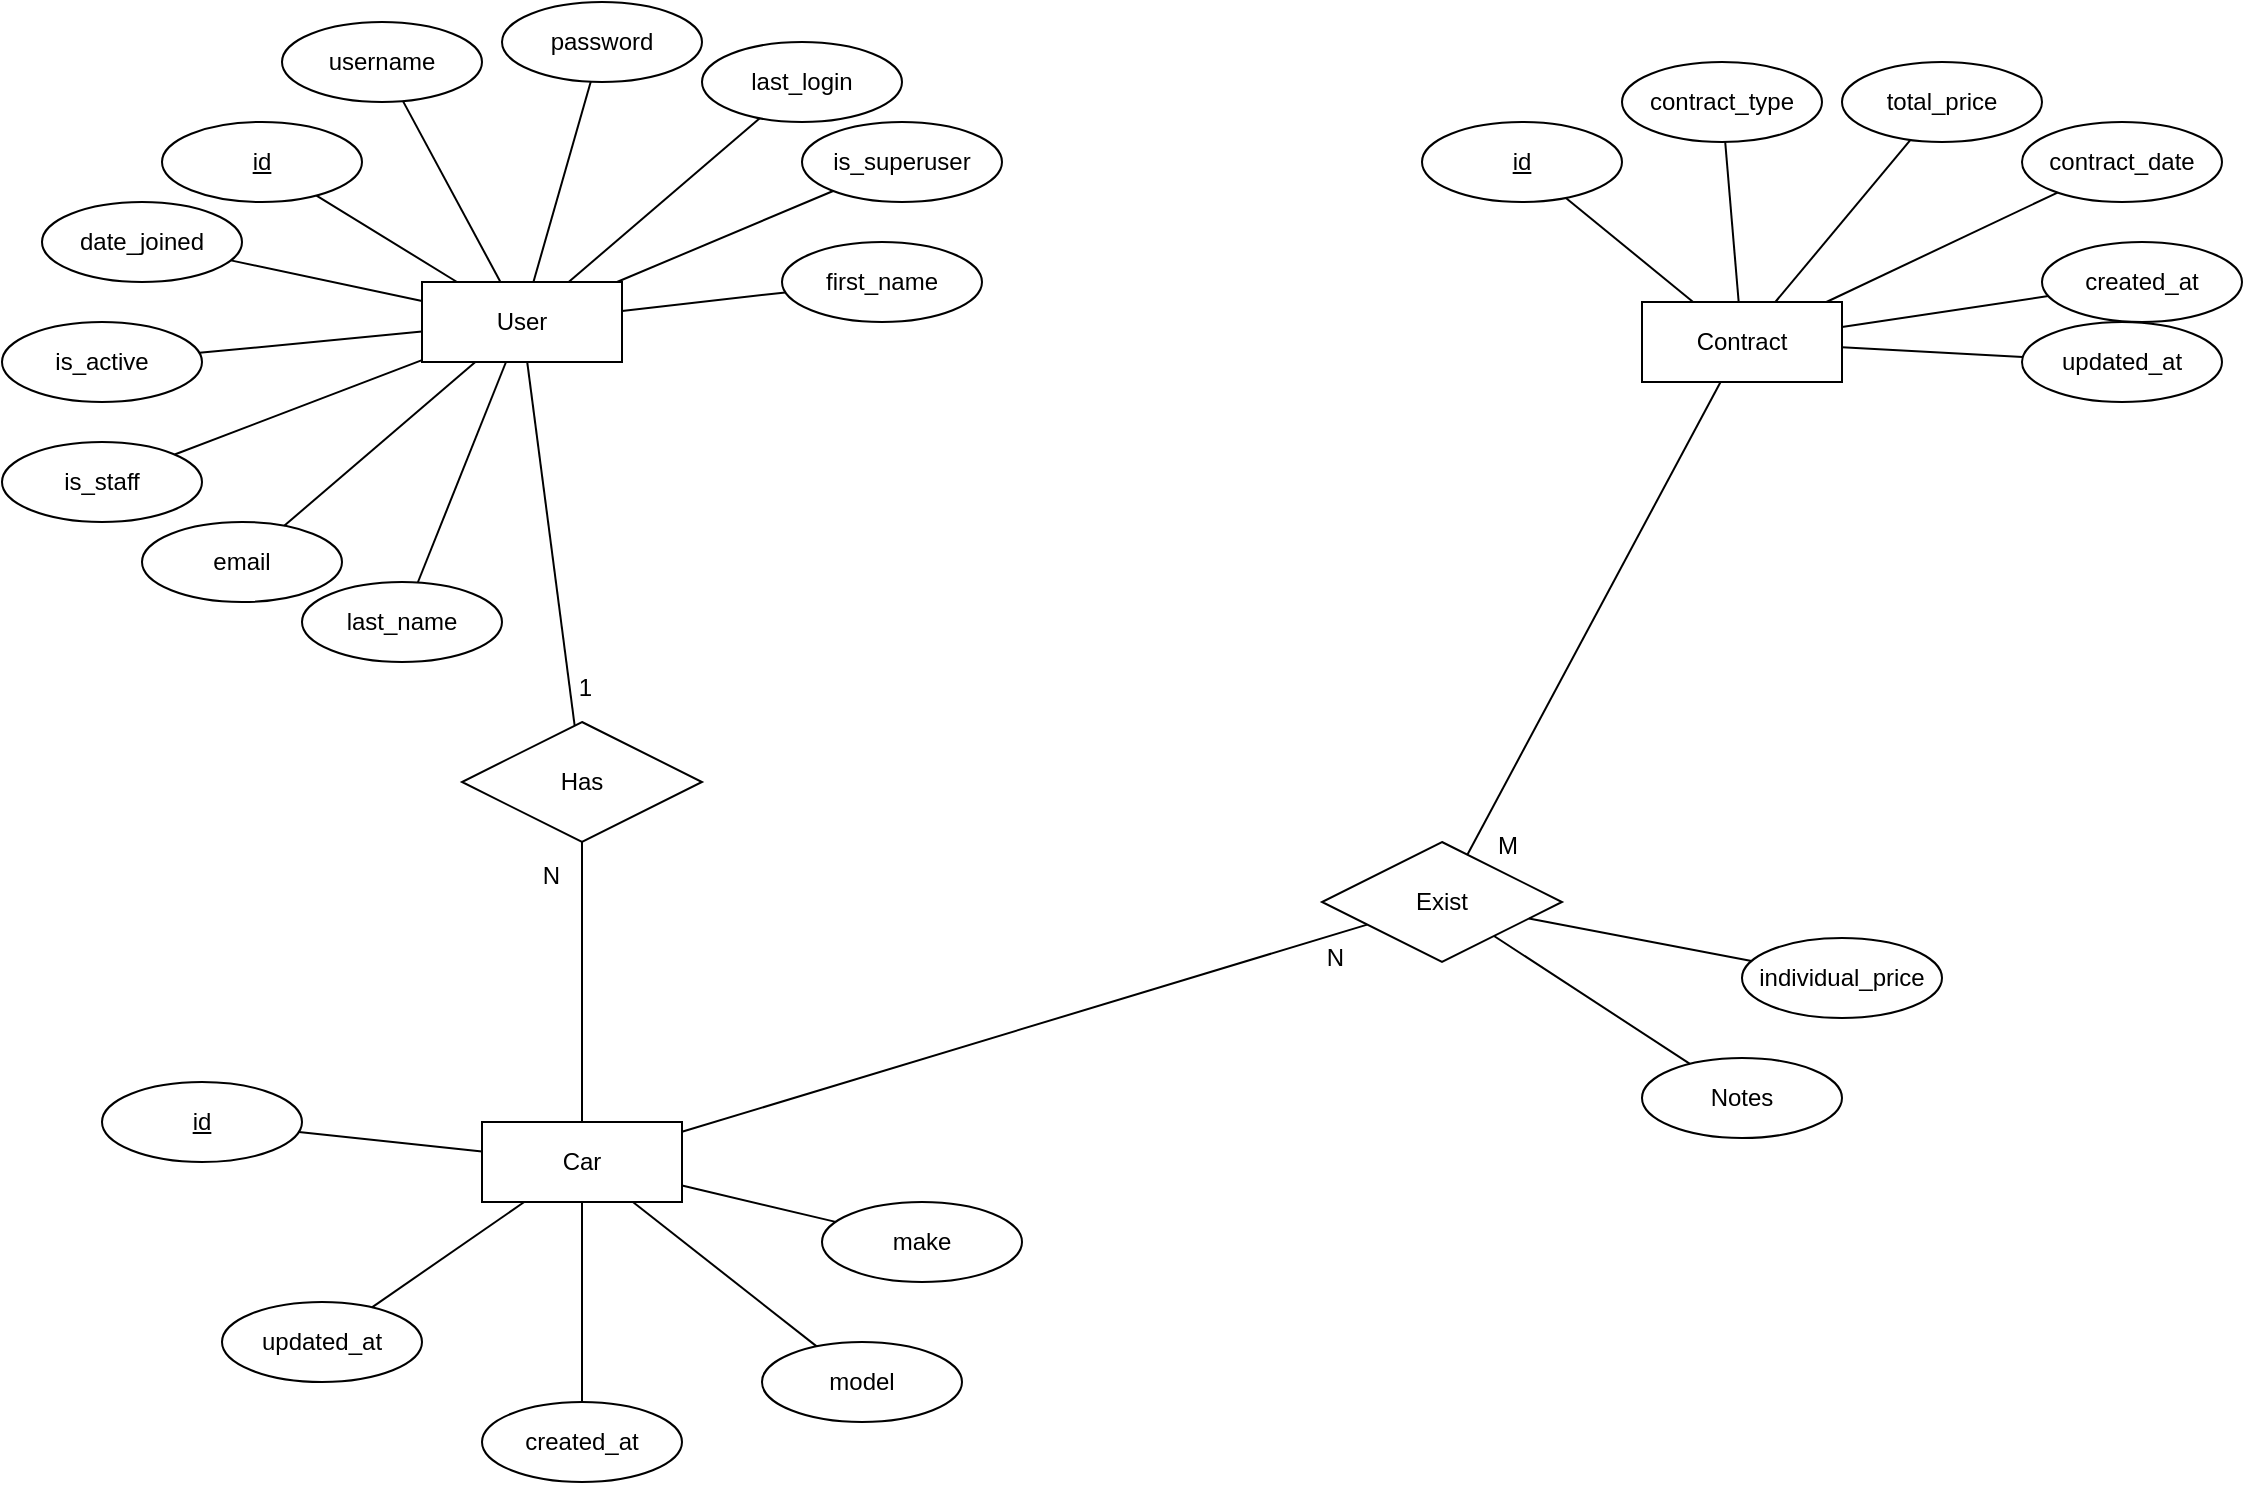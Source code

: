 <mxfile version="26.1.3" pages="2">
  <diagram id="h0hcmu9Mvu_UAkecFQEm" name="ERD">
    <mxGraphModel dx="2924" dy="1106" grid="1" gridSize="10" guides="1" tooltips="1" connect="1" arrows="1" fold="1" page="1" pageScale="1" pageWidth="850" pageHeight="1100" math="0" shadow="0">
      <root>
        <mxCell id="0" />
        <mxCell id="1" parent="0" />
        <mxCell id="QIbgbbybD2uV7bNP2A2N-1" value="User" style="whiteSpace=wrap;html=1;align=center;" vertex="1" parent="1">
          <mxGeometry x="-210" y="340" width="100" height="40" as="geometry" />
        </mxCell>
        <mxCell id="QIbgbbybD2uV7bNP2A2N-4" value="id" style="ellipse;whiteSpace=wrap;html=1;align=center;fontStyle=4;" vertex="1" parent="1">
          <mxGeometry x="-340" y="260" width="100" height="40" as="geometry" />
        </mxCell>
        <mxCell id="QIbgbbybD2uV7bNP2A2N-7" value="username" style="ellipse;whiteSpace=wrap;html=1;align=center;" vertex="1" parent="1">
          <mxGeometry x="-280" y="210" width="100" height="40" as="geometry" />
        </mxCell>
        <mxCell id="QIbgbbybD2uV7bNP2A2N-8" value="Has" style="shape=rhombus;perimeter=rhombusPerimeter;whiteSpace=wrap;html=1;align=center;" vertex="1" parent="1">
          <mxGeometry x="-190" y="560" width="120" height="60" as="geometry" />
        </mxCell>
        <mxCell id="QIbgbbybD2uV7bNP2A2N-9" value="Exist" style="shape=rhombus;perimeter=rhombusPerimeter;whiteSpace=wrap;html=1;align=center;" vertex="1" parent="1">
          <mxGeometry x="240" y="620" width="120" height="60" as="geometry" />
        </mxCell>
        <mxCell id="QIbgbbybD2uV7bNP2A2N-10" value="" style="endArrow=none;html=1;rounded=0;" edge="1" parent="1" source="QIbgbbybD2uV7bNP2A2N-4" target="QIbgbbybD2uV7bNP2A2N-1">
          <mxGeometry relative="1" as="geometry">
            <mxPoint x="-470" y="480" as="sourcePoint" />
            <mxPoint x="-310" y="480" as="targetPoint" />
          </mxGeometry>
        </mxCell>
        <mxCell id="QIbgbbybD2uV7bNP2A2N-11" value="" style="endArrow=none;html=1;rounded=0;" edge="1" parent="1" source="QIbgbbybD2uV7bNP2A2N-7" target="QIbgbbybD2uV7bNP2A2N-1">
          <mxGeometry relative="1" as="geometry">
            <mxPoint x="-80" y="298" as="sourcePoint" />
            <mxPoint x="-16" y="350" as="targetPoint" />
          </mxGeometry>
        </mxCell>
        <mxCell id="QIbgbbybD2uV7bNP2A2N-12" value="email" style="ellipse;whiteSpace=wrap;html=1;align=center;" vertex="1" parent="1">
          <mxGeometry x="-350" y="460" width="100" height="40" as="geometry" />
        </mxCell>
        <mxCell id="QIbgbbybD2uV7bNP2A2N-13" value="" style="endArrow=none;html=1;rounded=0;" edge="1" parent="1" source="QIbgbbybD2uV7bNP2A2N-12" target="QIbgbbybD2uV7bNP2A2N-1">
          <mxGeometry relative="1" as="geometry">
            <mxPoint x="-120" y="553" as="sourcePoint" />
            <mxPoint x="-191" y="595" as="targetPoint" />
          </mxGeometry>
        </mxCell>
        <mxCell id="QIbgbbybD2uV7bNP2A2N-21" value="last_name" style="ellipse;whiteSpace=wrap;html=1;align=center;" vertex="1" parent="1">
          <mxGeometry x="-270" y="490" width="100" height="40" as="geometry" />
        </mxCell>
        <mxCell id="QIbgbbybD2uV7bNP2A2N-22" value="" style="endArrow=none;html=1;rounded=0;" edge="1" parent="1" source="QIbgbbybD2uV7bNP2A2N-21" target="QIbgbbybD2uV7bNP2A2N-1">
          <mxGeometry relative="1" as="geometry">
            <mxPoint x="-110" y="563" as="sourcePoint" />
            <mxPoint x="-181" y="605" as="targetPoint" />
          </mxGeometry>
        </mxCell>
        <mxCell id="QIbgbbybD2uV7bNP2A2N-23" value="is_staff" style="ellipse;whiteSpace=wrap;html=1;align=center;" vertex="1" parent="1">
          <mxGeometry x="-420" y="420" width="100" height="40" as="geometry" />
        </mxCell>
        <mxCell id="QIbgbbybD2uV7bNP2A2N-24" value="" style="endArrow=none;html=1;rounded=0;" edge="1" parent="1" source="QIbgbbybD2uV7bNP2A2N-23" target="QIbgbbybD2uV7bNP2A2N-1">
          <mxGeometry relative="1" as="geometry">
            <mxPoint x="-100" y="573" as="sourcePoint" />
            <mxPoint x="-171" y="615" as="targetPoint" />
          </mxGeometry>
        </mxCell>
        <mxCell id="QIbgbbybD2uV7bNP2A2N-25" value="first_name" style="ellipse;whiteSpace=wrap;html=1;align=center;" vertex="1" parent="1">
          <mxGeometry x="-30" y="320" width="100" height="40" as="geometry" />
        </mxCell>
        <mxCell id="QIbgbbybD2uV7bNP2A2N-26" value="" style="endArrow=none;html=1;rounded=0;" edge="1" parent="1" source="QIbgbbybD2uV7bNP2A2N-25" target="QIbgbbybD2uV7bNP2A2N-1">
          <mxGeometry relative="1" as="geometry">
            <mxPoint x="-90" y="583" as="sourcePoint" />
            <mxPoint x="-161" y="625" as="targetPoint" />
          </mxGeometry>
        </mxCell>
        <mxCell id="QIbgbbybD2uV7bNP2A2N-27" value="is_active" style="ellipse;whiteSpace=wrap;html=1;align=center;" vertex="1" parent="1">
          <mxGeometry x="-420" y="360" width="100" height="40" as="geometry" />
        </mxCell>
        <mxCell id="QIbgbbybD2uV7bNP2A2N-28" value="" style="endArrow=none;html=1;rounded=0;" edge="1" parent="1" source="QIbgbbybD2uV7bNP2A2N-27" target="QIbgbbybD2uV7bNP2A2N-1">
          <mxGeometry relative="1" as="geometry">
            <mxPoint x="-80" y="593" as="sourcePoint" />
            <mxPoint x="-151" y="635" as="targetPoint" />
          </mxGeometry>
        </mxCell>
        <mxCell id="QIbgbbybD2uV7bNP2A2N-29" value="is_superuser" style="ellipse;whiteSpace=wrap;html=1;align=center;" vertex="1" parent="1">
          <mxGeometry x="-20" y="260" width="100" height="40" as="geometry" />
        </mxCell>
        <mxCell id="QIbgbbybD2uV7bNP2A2N-30" value="" style="endArrow=none;html=1;rounded=0;" edge="1" parent="1" source="QIbgbbybD2uV7bNP2A2N-29" target="QIbgbbybD2uV7bNP2A2N-1">
          <mxGeometry relative="1" as="geometry">
            <mxPoint x="-70" y="603" as="sourcePoint" />
            <mxPoint x="-141" y="645" as="targetPoint" />
          </mxGeometry>
        </mxCell>
        <mxCell id="QIbgbbybD2uV7bNP2A2N-31" value="date_joined" style="ellipse;whiteSpace=wrap;html=1;align=center;" vertex="1" parent="1">
          <mxGeometry x="-400" y="300" width="100" height="40" as="geometry" />
        </mxCell>
        <mxCell id="QIbgbbybD2uV7bNP2A2N-32" value="" style="endArrow=none;html=1;rounded=0;" edge="1" parent="1" source="QIbgbbybD2uV7bNP2A2N-31" target="QIbgbbybD2uV7bNP2A2N-1">
          <mxGeometry relative="1" as="geometry">
            <mxPoint x="-60" y="613" as="sourcePoint" />
            <mxPoint x="-131" y="655" as="targetPoint" />
          </mxGeometry>
        </mxCell>
        <mxCell id="QIbgbbybD2uV7bNP2A2N-33" value="last_login" style="ellipse;whiteSpace=wrap;html=1;align=center;" vertex="1" parent="1">
          <mxGeometry x="-70" y="220" width="100" height="40" as="geometry" />
        </mxCell>
        <mxCell id="QIbgbbybD2uV7bNP2A2N-34" value="" style="endArrow=none;html=1;rounded=0;" edge="1" parent="1" source="QIbgbbybD2uV7bNP2A2N-33" target="QIbgbbybD2uV7bNP2A2N-1">
          <mxGeometry relative="1" as="geometry">
            <mxPoint x="-50" y="623" as="sourcePoint" />
            <mxPoint x="-121" y="665" as="targetPoint" />
          </mxGeometry>
        </mxCell>
        <mxCell id="QIbgbbybD2uV7bNP2A2N-35" value="password" style="ellipse;whiteSpace=wrap;html=1;align=center;" vertex="1" parent="1">
          <mxGeometry x="-170" y="200" width="100" height="40" as="geometry" />
        </mxCell>
        <mxCell id="QIbgbbybD2uV7bNP2A2N-36" value="" style="endArrow=none;html=1;rounded=0;" edge="1" parent="1" source="QIbgbbybD2uV7bNP2A2N-35" target="QIbgbbybD2uV7bNP2A2N-1">
          <mxGeometry relative="1" as="geometry">
            <mxPoint x="80" y="328" as="sourcePoint" />
            <mxPoint x="9" y="370" as="targetPoint" />
          </mxGeometry>
        </mxCell>
        <mxCell id="QIbgbbybD2uV7bNP2A2N-38" value="Contract" style="whiteSpace=wrap;html=1;align=center;" vertex="1" parent="1">
          <mxGeometry x="400" y="350" width="100" height="40" as="geometry" />
        </mxCell>
        <mxCell id="QIbgbbybD2uV7bNP2A2N-39" value="id" style="ellipse;whiteSpace=wrap;html=1;align=center;fontStyle=4;" vertex="1" parent="1">
          <mxGeometry x="290" y="260" width="100" height="40" as="geometry" />
        </mxCell>
        <mxCell id="QIbgbbybD2uV7bNP2A2N-40" value="contract_type" style="ellipse;whiteSpace=wrap;html=1;align=center;" vertex="1" parent="1">
          <mxGeometry x="390" y="230" width="100" height="40" as="geometry" />
        </mxCell>
        <mxCell id="QIbgbbybD2uV7bNP2A2N-41" value="" style="endArrow=none;html=1;rounded=0;" edge="1" parent="1" source="QIbgbbybD2uV7bNP2A2N-39" target="QIbgbbybD2uV7bNP2A2N-38">
          <mxGeometry relative="1" as="geometry">
            <mxPoint x="140" y="490" as="sourcePoint" />
            <mxPoint x="300" y="490" as="targetPoint" />
          </mxGeometry>
        </mxCell>
        <mxCell id="QIbgbbybD2uV7bNP2A2N-42" value="" style="endArrow=none;html=1;rounded=0;" edge="1" parent="1" source="QIbgbbybD2uV7bNP2A2N-40" target="QIbgbbybD2uV7bNP2A2N-38">
          <mxGeometry relative="1" as="geometry">
            <mxPoint x="530" y="308" as="sourcePoint" />
            <mxPoint x="594" y="360" as="targetPoint" />
          </mxGeometry>
        </mxCell>
        <mxCell id="QIbgbbybD2uV7bNP2A2N-49" value="updated_at" style="ellipse;whiteSpace=wrap;html=1;align=center;" vertex="1" parent="1">
          <mxGeometry x="590" y="360" width="100" height="40" as="geometry" />
        </mxCell>
        <mxCell id="QIbgbbybD2uV7bNP2A2N-50" value="" style="endArrow=none;html=1;rounded=0;" edge="1" parent="1" source="QIbgbbybD2uV7bNP2A2N-49" target="QIbgbbybD2uV7bNP2A2N-38">
          <mxGeometry relative="1" as="geometry">
            <mxPoint x="520" y="593" as="sourcePoint" />
            <mxPoint x="449" y="635" as="targetPoint" />
          </mxGeometry>
        </mxCell>
        <mxCell id="QIbgbbybD2uV7bNP2A2N-53" value="created_at" style="ellipse;whiteSpace=wrap;html=1;align=center;" vertex="1" parent="1">
          <mxGeometry x="600" y="320" width="100" height="40" as="geometry" />
        </mxCell>
        <mxCell id="QIbgbbybD2uV7bNP2A2N-54" value="" style="endArrow=none;html=1;rounded=0;" edge="1" parent="1" source="QIbgbbybD2uV7bNP2A2N-53" target="QIbgbbybD2uV7bNP2A2N-38">
          <mxGeometry relative="1" as="geometry">
            <mxPoint x="540" y="613" as="sourcePoint" />
            <mxPoint x="469" y="655" as="targetPoint" />
          </mxGeometry>
        </mxCell>
        <mxCell id="QIbgbbybD2uV7bNP2A2N-57" value="contract_date" style="ellipse;whiteSpace=wrap;html=1;align=center;" vertex="1" parent="1">
          <mxGeometry x="590" y="260" width="100" height="40" as="geometry" />
        </mxCell>
        <mxCell id="QIbgbbybD2uV7bNP2A2N-58" value="" style="endArrow=none;html=1;rounded=0;" edge="1" parent="1" source="QIbgbbybD2uV7bNP2A2N-57" target="QIbgbbybD2uV7bNP2A2N-38">
          <mxGeometry relative="1" as="geometry">
            <mxPoint x="560" y="633" as="sourcePoint" />
            <mxPoint x="489" y="675" as="targetPoint" />
          </mxGeometry>
        </mxCell>
        <mxCell id="QIbgbbybD2uV7bNP2A2N-59" value="total_price" style="ellipse;whiteSpace=wrap;html=1;align=center;" vertex="1" parent="1">
          <mxGeometry x="500" y="230" width="100" height="40" as="geometry" />
        </mxCell>
        <mxCell id="QIbgbbybD2uV7bNP2A2N-60" value="" style="endArrow=none;html=1;rounded=0;" edge="1" parent="1" source="QIbgbbybD2uV7bNP2A2N-59" target="QIbgbbybD2uV7bNP2A2N-38">
          <mxGeometry relative="1" as="geometry">
            <mxPoint x="690" y="338" as="sourcePoint" />
            <mxPoint x="619" y="380" as="targetPoint" />
          </mxGeometry>
        </mxCell>
        <mxCell id="QIbgbbybD2uV7bNP2A2N-61" value="Car" style="whiteSpace=wrap;html=1;align=center;" vertex="1" parent="1">
          <mxGeometry x="-180" y="760" width="100" height="40" as="geometry" />
        </mxCell>
        <mxCell id="QIbgbbybD2uV7bNP2A2N-62" value="id" style="ellipse;whiteSpace=wrap;html=1;align=center;fontStyle=4;" vertex="1" parent="1">
          <mxGeometry x="-370" y="740" width="100" height="40" as="geometry" />
        </mxCell>
        <mxCell id="QIbgbbybD2uV7bNP2A2N-63" value="make" style="ellipse;whiteSpace=wrap;html=1;align=center;" vertex="1" parent="1">
          <mxGeometry x="-10" y="800" width="100" height="40" as="geometry" />
        </mxCell>
        <mxCell id="QIbgbbybD2uV7bNP2A2N-64" value="" style="endArrow=none;html=1;rounded=0;" edge="1" parent="1" source="QIbgbbybD2uV7bNP2A2N-62" target="QIbgbbybD2uV7bNP2A2N-61">
          <mxGeometry relative="1" as="geometry">
            <mxPoint x="-440" y="900" as="sourcePoint" />
            <mxPoint x="-280" y="900" as="targetPoint" />
          </mxGeometry>
        </mxCell>
        <mxCell id="QIbgbbybD2uV7bNP2A2N-65" value="" style="endArrow=none;html=1;rounded=0;" edge="1" parent="1" source="QIbgbbybD2uV7bNP2A2N-63" target="QIbgbbybD2uV7bNP2A2N-61">
          <mxGeometry relative="1" as="geometry">
            <mxPoint x="-50" y="718" as="sourcePoint" />
            <mxPoint x="14" y="770" as="targetPoint" />
          </mxGeometry>
        </mxCell>
        <mxCell id="QIbgbbybD2uV7bNP2A2N-76" value="updated_at" style="ellipse;whiteSpace=wrap;html=1;align=center;" vertex="1" parent="1">
          <mxGeometry x="-310" y="850" width="100" height="40" as="geometry" />
        </mxCell>
        <mxCell id="QIbgbbybD2uV7bNP2A2N-77" value="" style="endArrow=none;html=1;rounded=0;" edge="1" parent="1" source="QIbgbbybD2uV7bNP2A2N-76" target="QIbgbbybD2uV7bNP2A2N-61">
          <mxGeometry relative="1" as="geometry">
            <mxPoint x="-40" y="1023" as="sourcePoint" />
            <mxPoint x="-111" y="1065" as="targetPoint" />
          </mxGeometry>
        </mxCell>
        <mxCell id="QIbgbbybD2uV7bNP2A2N-80" value="created_at" style="ellipse;whiteSpace=wrap;html=1;align=center;" vertex="1" parent="1">
          <mxGeometry x="-180" y="900" width="100" height="40" as="geometry" />
        </mxCell>
        <mxCell id="QIbgbbybD2uV7bNP2A2N-81" value="" style="endArrow=none;html=1;rounded=0;" edge="1" parent="1" source="QIbgbbybD2uV7bNP2A2N-80" target="QIbgbbybD2uV7bNP2A2N-61">
          <mxGeometry relative="1" as="geometry">
            <mxPoint x="-20" y="1043" as="sourcePoint" />
            <mxPoint x="-91" y="1085" as="targetPoint" />
          </mxGeometry>
        </mxCell>
        <mxCell id="QIbgbbybD2uV7bNP2A2N-82" value="model" style="ellipse;whiteSpace=wrap;html=1;align=center;" vertex="1" parent="1">
          <mxGeometry x="-40" y="870" width="100" height="40" as="geometry" />
        </mxCell>
        <mxCell id="QIbgbbybD2uV7bNP2A2N-83" value="" style="endArrow=none;html=1;rounded=0;" edge="1" parent="1" source="QIbgbbybD2uV7bNP2A2N-82" target="QIbgbbybD2uV7bNP2A2N-61">
          <mxGeometry relative="1" as="geometry">
            <mxPoint x="110" y="748" as="sourcePoint" />
            <mxPoint x="39" y="790" as="targetPoint" />
          </mxGeometry>
        </mxCell>
        <mxCell id="QIbgbbybD2uV7bNP2A2N-86" value="" style="endArrow=none;html=1;rounded=0;" edge="1" parent="1" source="QIbgbbybD2uV7bNP2A2N-61" target="QIbgbbybD2uV7bNP2A2N-8">
          <mxGeometry relative="1" as="geometry">
            <mxPoint x="-160" y="650" as="sourcePoint" />
            <mxPoint y="650" as="targetPoint" />
          </mxGeometry>
        </mxCell>
        <mxCell id="QIbgbbybD2uV7bNP2A2N-87" value="N" style="resizable=0;html=1;whiteSpace=wrap;align=right;verticalAlign=bottom;" connectable="0" vertex="1" parent="QIbgbbybD2uV7bNP2A2N-86">
          <mxGeometry x="1" relative="1" as="geometry">
            <mxPoint x="-10" y="25" as="offset" />
          </mxGeometry>
        </mxCell>
        <mxCell id="QIbgbbybD2uV7bNP2A2N-89" value="" style="endArrow=none;html=1;rounded=0;" edge="1" parent="1" source="QIbgbbybD2uV7bNP2A2N-1" target="QIbgbbybD2uV7bNP2A2N-8">
          <mxGeometry relative="1" as="geometry">
            <mxPoint x="-30" y="500" as="sourcePoint" />
            <mxPoint x="130" y="500" as="targetPoint" />
          </mxGeometry>
        </mxCell>
        <mxCell id="QIbgbbybD2uV7bNP2A2N-90" value="1" style="resizable=0;html=1;whiteSpace=wrap;align=right;verticalAlign=bottom;" connectable="0" vertex="1" parent="QIbgbbybD2uV7bNP2A2N-89">
          <mxGeometry x="1" relative="1" as="geometry">
            <mxPoint x="10" y="-10" as="offset" />
          </mxGeometry>
        </mxCell>
        <mxCell id="QIbgbbybD2uV7bNP2A2N-93" value="" style="endArrow=none;html=1;rounded=0;" edge="1" parent="1" source="QIbgbbybD2uV7bNP2A2N-61" target="QIbgbbybD2uV7bNP2A2N-9">
          <mxGeometry relative="1" as="geometry">
            <mxPoint x="-112" y="770" as="sourcePoint" />
            <mxPoint x="-50" y="615" as="targetPoint" />
          </mxGeometry>
        </mxCell>
        <mxCell id="QIbgbbybD2uV7bNP2A2N-94" value="N" style="resizable=0;html=1;whiteSpace=wrap;align=right;verticalAlign=bottom;" connectable="0" vertex="1" parent="QIbgbbybD2uV7bNP2A2N-93">
          <mxGeometry x="1" relative="1" as="geometry">
            <mxPoint x="-10" y="25" as="offset" />
          </mxGeometry>
        </mxCell>
        <mxCell id="QIbgbbybD2uV7bNP2A2N-99" value="" style="endArrow=none;html=1;rounded=0;" edge="1" parent="1" source="QIbgbbybD2uV7bNP2A2N-38" target="QIbgbbybD2uV7bNP2A2N-9">
          <mxGeometry relative="1" as="geometry">
            <mxPoint x="-70" y="775" as="sourcePoint" />
            <mxPoint x="273" y="671" as="targetPoint" />
          </mxGeometry>
        </mxCell>
        <mxCell id="QIbgbbybD2uV7bNP2A2N-100" value="M" style="resizable=0;html=1;whiteSpace=wrap;align=right;verticalAlign=bottom;" connectable="0" vertex="1" parent="QIbgbbybD2uV7bNP2A2N-99">
          <mxGeometry x="1" relative="1" as="geometry">
            <mxPoint x="27" y="4" as="offset" />
          </mxGeometry>
        </mxCell>
        <mxCell id="QIbgbbybD2uV7bNP2A2N-101" value="individual_price" style="ellipse;whiteSpace=wrap;html=1;align=center;" vertex="1" parent="1">
          <mxGeometry x="450" y="668" width="100" height="40" as="geometry" />
        </mxCell>
        <mxCell id="QIbgbbybD2uV7bNP2A2N-102" value="" style="endArrow=none;html=1;rounded=0;" edge="1" parent="1" source="QIbgbbybD2uV7bNP2A2N-101" target="QIbgbbybD2uV7bNP2A2N-9">
          <mxGeometry relative="1" as="geometry">
            <mxPoint x="410" y="586" as="sourcePoint" />
            <mxPoint x="380" y="660" as="targetPoint" />
          </mxGeometry>
        </mxCell>
        <mxCell id="QIbgbbybD2uV7bNP2A2N-103" value="Notes" style="ellipse;whiteSpace=wrap;html=1;align=center;" vertex="1" parent="1">
          <mxGeometry x="400" y="728" width="100" height="40" as="geometry" />
        </mxCell>
        <mxCell id="QIbgbbybD2uV7bNP2A2N-104" value="" style="endArrow=none;html=1;rounded=0;" edge="1" parent="1" source="QIbgbbybD2uV7bNP2A2N-103" target="QIbgbbybD2uV7bNP2A2N-9">
          <mxGeometry relative="1" as="geometry">
            <mxPoint x="360" y="646" as="sourcePoint" />
            <mxPoint x="330" y="720" as="targetPoint" />
          </mxGeometry>
        </mxCell>
      </root>
    </mxGraphModel>
  </diagram>
  <diagram id="R2lEEEUBdFMjLlhIrx00" name="Schema">
    <mxGraphModel dx="2924" dy="2206" grid="1" gridSize="10" guides="1" tooltips="1" connect="1" arrows="1" fold="1" page="1" pageScale="1" pageWidth="850" pageHeight="1100" math="0" shadow="0" extFonts="Permanent Marker^https://fonts.googleapis.com/css?family=Permanent+Marker">
      <root>
        <mxCell id="0" />
        <mxCell id="1" parent="0" />
        <mxCell id="C-vyLk0tnHw3VtMMgP7b-1" value="" style="edgeStyle=orthogonalEdgeStyle;endArrow=ERzeroToMany;startArrow=ERone;endFill=1;startFill=0;" parent="1" source="C-vyLk0tnHw3VtMMgP7b-24" target="C-vyLk0tnHw3VtMMgP7b-6" edge="1">
          <mxGeometry width="100" height="100" relative="1" as="geometry">
            <mxPoint x="340" y="720" as="sourcePoint" />
            <mxPoint x="440" y="620" as="targetPoint" />
          </mxGeometry>
        </mxCell>
        <mxCell id="C-vyLk0tnHw3VtMMgP7b-12" value="" style="edgeStyle=orthogonalEdgeStyle;endArrow=ERzeroToMany;startArrow=ERone;endFill=1;startFill=0;exitX=0;exitY=0.5;exitDx=0;exitDy=0;" parent="1" source="C-vyLk0tnHw3VtMMgP7b-24" target="C-vyLk0tnHw3VtMMgP7b-17" edge="1">
          <mxGeometry width="100" height="100" relative="1" as="geometry">
            <mxPoint x="400" y="180" as="sourcePoint" />
            <mxPoint x="460" y="205" as="targetPoint" />
            <Array as="points">
              <mxPoint x="-290" y="25" />
              <mxPoint x="-290" y="560" />
              <mxPoint x="70" y="560" />
              <mxPoint x="70" y="595" />
            </Array>
          </mxGeometry>
        </mxCell>
        <mxCell id="C-vyLk0tnHw3VtMMgP7b-2" value="Car" style="shape=table;startSize=30;container=1;collapsible=1;childLayout=tableLayout;fixedRows=1;rowLines=0;fontStyle=1;align=center;resizeLast=1;" parent="1" vertex="1">
          <mxGeometry x="390" y="110" width="250" height="220" as="geometry" />
        </mxCell>
        <mxCell id="C-vyLk0tnHw3VtMMgP7b-3" value="" style="shape=partialRectangle;collapsible=0;dropTarget=0;pointerEvents=0;fillColor=none;points=[[0,0.5],[1,0.5]];portConstraint=eastwest;top=0;left=0;right=0;bottom=1;" parent="C-vyLk0tnHw3VtMMgP7b-2" vertex="1">
          <mxGeometry y="30" width="250" height="30" as="geometry" />
        </mxCell>
        <mxCell id="C-vyLk0tnHw3VtMMgP7b-4" value="PK" style="shape=partialRectangle;overflow=hidden;connectable=0;fillColor=none;top=0;left=0;bottom=0;right=0;fontStyle=1;" parent="C-vyLk0tnHw3VtMMgP7b-3" vertex="1">
          <mxGeometry width="30" height="30" as="geometry">
            <mxRectangle width="30" height="30" as="alternateBounds" />
          </mxGeometry>
        </mxCell>
        <mxCell id="C-vyLk0tnHw3VtMMgP7b-5" value="id int NOT NULL auto increment" style="shape=partialRectangle;overflow=hidden;connectable=0;fillColor=none;top=0;left=0;bottom=0;right=0;align=left;spacingLeft=6;fontStyle=5;" parent="C-vyLk0tnHw3VtMMgP7b-3" vertex="1">
          <mxGeometry x="30" width="220" height="30" as="geometry">
            <mxRectangle width="220" height="30" as="alternateBounds" />
          </mxGeometry>
        </mxCell>
        <mxCell id="C-vyLk0tnHw3VtMMgP7b-6" value="" style="shape=partialRectangle;collapsible=0;dropTarget=0;pointerEvents=0;fillColor=none;points=[[0,0.5],[1,0.5]];portConstraint=eastwest;top=0;left=0;right=0;bottom=0;" parent="C-vyLk0tnHw3VtMMgP7b-2" vertex="1">
          <mxGeometry y="60" width="250" height="30" as="geometry" />
        </mxCell>
        <mxCell id="C-vyLk0tnHw3VtMMgP7b-7" value="FK1" style="shape=partialRectangle;overflow=hidden;connectable=0;fillColor=none;top=0;left=0;bottom=0;right=0;" parent="C-vyLk0tnHw3VtMMgP7b-6" vertex="1">
          <mxGeometry width="30" height="30" as="geometry">
            <mxRectangle width="30" height="30" as="alternateBounds" />
          </mxGeometry>
        </mxCell>
        <mxCell id="C-vyLk0tnHw3VtMMgP7b-8" value="current_owner_id int NOT NULL" style="shape=partialRectangle;overflow=hidden;connectable=0;fillColor=none;top=0;left=0;bottom=0;right=0;align=left;spacingLeft=6;" parent="C-vyLk0tnHw3VtMMgP7b-6" vertex="1">
          <mxGeometry x="30" width="220" height="30" as="geometry">
            <mxRectangle width="220" height="30" as="alternateBounds" />
          </mxGeometry>
        </mxCell>
        <mxCell id="C-vyLk0tnHw3VtMMgP7b-9" value="" style="shape=partialRectangle;collapsible=0;dropTarget=0;pointerEvents=0;fillColor=none;points=[[0,0.5],[1,0.5]];portConstraint=eastwest;top=0;left=0;right=0;bottom=0;" parent="C-vyLk0tnHw3VtMMgP7b-2" vertex="1">
          <mxGeometry y="90" width="250" height="30" as="geometry" />
        </mxCell>
        <mxCell id="C-vyLk0tnHw3VtMMgP7b-10" value="1" style="shape=partialRectangle;overflow=hidden;connectable=0;fillColor=none;top=0;left=0;bottom=0;right=0;" parent="C-vyLk0tnHw3VtMMgP7b-9" vertex="1">
          <mxGeometry width="30" height="30" as="geometry">
            <mxRectangle width="30" height="30" as="alternateBounds" />
          </mxGeometry>
        </mxCell>
        <mxCell id="C-vyLk0tnHw3VtMMgP7b-11" value="make varchar(50) NOT NULL" style="shape=partialRectangle;overflow=hidden;connectable=0;fillColor=none;top=0;left=0;bottom=0;right=0;align=left;spacingLeft=6;" parent="C-vyLk0tnHw3VtMMgP7b-9" vertex="1">
          <mxGeometry x="30" width="220" height="30" as="geometry">
            <mxRectangle width="220" height="30" as="alternateBounds" />
          </mxGeometry>
        </mxCell>
        <mxCell id="z3WLd9BQnXG6RK3tEXam-64" value="" style="shape=tableRow;horizontal=0;startSize=0;swimlaneHead=0;swimlaneBody=0;fillColor=none;collapsible=0;dropTarget=0;points=[[0,0.5],[1,0.5]];portConstraint=eastwest;top=0;left=0;right=0;bottom=0;" vertex="1" parent="C-vyLk0tnHw3VtMMgP7b-2">
          <mxGeometry y="120" width="250" height="30" as="geometry" />
        </mxCell>
        <mxCell id="z3WLd9BQnXG6RK3tEXam-65" value="2" style="shape=partialRectangle;connectable=0;fillColor=none;top=0;left=0;bottom=0;right=0;editable=1;overflow=hidden;" vertex="1" parent="z3WLd9BQnXG6RK3tEXam-64">
          <mxGeometry width="30" height="30" as="geometry">
            <mxRectangle width="30" height="30" as="alternateBounds" />
          </mxGeometry>
        </mxCell>
        <mxCell id="z3WLd9BQnXG6RK3tEXam-66" value="model varchar(50) NOT NULL" style="shape=partialRectangle;connectable=0;fillColor=none;top=0;left=0;bottom=0;right=0;align=left;spacingLeft=6;overflow=hidden;" vertex="1" parent="z3WLd9BQnXG6RK3tEXam-64">
          <mxGeometry x="30" width="220" height="30" as="geometry">
            <mxRectangle width="220" height="30" as="alternateBounds" />
          </mxGeometry>
        </mxCell>
        <mxCell id="z3WLd9BQnXG6RK3tEXam-67" value="" style="shape=tableRow;horizontal=0;startSize=0;swimlaneHead=0;swimlaneBody=0;fillColor=none;collapsible=0;dropTarget=0;points=[[0,0.5],[1,0.5]];portConstraint=eastwest;top=0;left=0;right=0;bottom=0;" vertex="1" parent="C-vyLk0tnHw3VtMMgP7b-2">
          <mxGeometry y="150" width="250" height="30" as="geometry" />
        </mxCell>
        <mxCell id="z3WLd9BQnXG6RK3tEXam-68" value="3" style="shape=partialRectangle;connectable=0;fillColor=none;top=0;left=0;bottom=0;right=0;editable=1;overflow=hidden;" vertex="1" parent="z3WLd9BQnXG6RK3tEXam-67">
          <mxGeometry width="30" height="30" as="geometry">
            <mxRectangle width="30" height="30" as="alternateBounds" />
          </mxGeometry>
        </mxCell>
        <mxCell id="z3WLd9BQnXG6RK3tEXam-69" value="created_at datetime NOT NULL" style="shape=partialRectangle;connectable=0;fillColor=none;top=0;left=0;bottom=0;right=0;align=left;spacingLeft=6;overflow=hidden;" vertex="1" parent="z3WLd9BQnXG6RK3tEXam-67">
          <mxGeometry x="30" width="220" height="30" as="geometry">
            <mxRectangle width="220" height="30" as="alternateBounds" />
          </mxGeometry>
        </mxCell>
        <mxCell id="z3WLd9BQnXG6RK3tEXam-61" value="" style="shape=tableRow;horizontal=0;startSize=0;swimlaneHead=0;swimlaneBody=0;fillColor=none;collapsible=0;dropTarget=0;points=[[0,0.5],[1,0.5]];portConstraint=eastwest;top=0;left=0;right=0;bottom=0;" vertex="1" parent="C-vyLk0tnHw3VtMMgP7b-2">
          <mxGeometry y="180" width="250" height="30" as="geometry" />
        </mxCell>
        <mxCell id="z3WLd9BQnXG6RK3tEXam-62" value="4" style="shape=partialRectangle;connectable=0;fillColor=none;top=0;left=0;bottom=0;right=0;editable=1;overflow=hidden;" vertex="1" parent="z3WLd9BQnXG6RK3tEXam-61">
          <mxGeometry width="30" height="30" as="geometry">
            <mxRectangle width="30" height="30" as="alternateBounds" />
          </mxGeometry>
        </mxCell>
        <mxCell id="z3WLd9BQnXG6RK3tEXam-63" value="updated_at datetime NOT NULL" style="shape=partialRectangle;connectable=0;fillColor=none;top=0;left=0;bottom=0;right=0;align=left;spacingLeft=6;overflow=hidden;" vertex="1" parent="z3WLd9BQnXG6RK3tEXam-61">
          <mxGeometry x="30" width="220" height="30" as="geometry">
            <mxRectangle width="220" height="30" as="alternateBounds" />
          </mxGeometry>
        </mxCell>
        <mxCell id="C-vyLk0tnHw3VtMMgP7b-13" value="Contract" style="shape=table;startSize=30;container=1;collapsible=1;childLayout=tableLayout;fixedRows=1;rowLines=0;fontStyle=1;align=center;resizeLast=1;" parent="1" vertex="1">
          <mxGeometry x="140" y="520" width="250" height="280" as="geometry" />
        </mxCell>
        <mxCell id="C-vyLk0tnHw3VtMMgP7b-14" value="" style="shape=partialRectangle;collapsible=0;dropTarget=0;pointerEvents=0;fillColor=none;points=[[0,0.5],[1,0.5]];portConstraint=eastwest;top=0;left=0;right=0;bottom=1;" parent="C-vyLk0tnHw3VtMMgP7b-13" vertex="1">
          <mxGeometry y="30" width="250" height="30" as="geometry" />
        </mxCell>
        <mxCell id="C-vyLk0tnHw3VtMMgP7b-15" value="PK" style="shape=partialRectangle;overflow=hidden;connectable=0;fillColor=none;top=0;left=0;bottom=0;right=0;fontStyle=1;" parent="C-vyLk0tnHw3VtMMgP7b-14" vertex="1">
          <mxGeometry width="30" height="30" as="geometry">
            <mxRectangle width="30" height="30" as="alternateBounds" />
          </mxGeometry>
        </mxCell>
        <mxCell id="C-vyLk0tnHw3VtMMgP7b-16" value="id int NOT NULL auto increment" style="shape=partialRectangle;overflow=hidden;connectable=0;fillColor=none;top=0;left=0;bottom=0;right=0;align=left;spacingLeft=6;fontStyle=5;" parent="C-vyLk0tnHw3VtMMgP7b-14" vertex="1">
          <mxGeometry x="30" width="220" height="30" as="geometry">
            <mxRectangle width="220" height="30" as="alternateBounds" />
          </mxGeometry>
        </mxCell>
        <mxCell id="C-vyLk0tnHw3VtMMgP7b-17" value="" style="shape=partialRectangle;collapsible=0;dropTarget=0;pointerEvents=0;fillColor=none;points=[[0,0.5],[1,0.5]];portConstraint=eastwest;top=0;left=0;right=0;bottom=0;" parent="C-vyLk0tnHw3VtMMgP7b-13" vertex="1">
          <mxGeometry y="60" width="250" height="30" as="geometry" />
        </mxCell>
        <mxCell id="C-vyLk0tnHw3VtMMgP7b-18" value="FK1" style="shape=partialRectangle;overflow=hidden;connectable=0;fillColor=none;top=0;left=0;bottom=0;right=0;" parent="C-vyLk0tnHw3VtMMgP7b-17" vertex="1">
          <mxGeometry width="30" height="30" as="geometry">
            <mxRectangle width="30" height="30" as="alternateBounds" />
          </mxGeometry>
        </mxCell>
        <mxCell id="C-vyLk0tnHw3VtMMgP7b-19" value="buyer_id int NOT NULL" style="shape=partialRectangle;overflow=hidden;connectable=0;fillColor=none;top=0;left=0;bottom=0;right=0;align=left;spacingLeft=6;" parent="C-vyLk0tnHw3VtMMgP7b-17" vertex="1">
          <mxGeometry x="30" width="220" height="30" as="geometry">
            <mxRectangle width="220" height="30" as="alternateBounds" />
          </mxGeometry>
        </mxCell>
        <mxCell id="C-vyLk0tnHw3VtMMgP7b-20" value="" style="shape=partialRectangle;collapsible=0;dropTarget=0;pointerEvents=0;fillColor=none;points=[[0,0.5],[1,0.5]];portConstraint=eastwest;top=0;left=0;right=0;bottom=0;" parent="C-vyLk0tnHw3VtMMgP7b-13" vertex="1">
          <mxGeometry y="90" width="250" height="30" as="geometry" />
        </mxCell>
        <mxCell id="C-vyLk0tnHw3VtMMgP7b-21" value="FK2" style="shape=partialRectangle;overflow=hidden;connectable=0;fillColor=none;top=0;left=0;bottom=0;right=0;" parent="C-vyLk0tnHw3VtMMgP7b-20" vertex="1">
          <mxGeometry width="30" height="30" as="geometry">
            <mxRectangle width="30" height="30" as="alternateBounds" />
          </mxGeometry>
        </mxCell>
        <mxCell id="C-vyLk0tnHw3VtMMgP7b-22" value="seller_id int NOT NULL" style="shape=partialRectangle;overflow=hidden;connectable=0;fillColor=none;top=0;left=0;bottom=0;right=0;align=left;spacingLeft=6;" parent="C-vyLk0tnHw3VtMMgP7b-20" vertex="1">
          <mxGeometry x="30" width="220" height="30" as="geometry">
            <mxRectangle width="220" height="30" as="alternateBounds" />
          </mxGeometry>
        </mxCell>
        <mxCell id="z3WLd9BQnXG6RK3tEXam-76" value="" style="shape=tableRow;horizontal=0;startSize=0;swimlaneHead=0;swimlaneBody=0;fillColor=none;collapsible=0;dropTarget=0;points=[[0,0.5],[1,0.5]];portConstraint=eastwest;top=0;left=0;right=0;bottom=0;" vertex="1" parent="C-vyLk0tnHw3VtMMgP7b-13">
          <mxGeometry y="120" width="250" height="30" as="geometry" />
        </mxCell>
        <mxCell id="z3WLd9BQnXG6RK3tEXam-77" value="1" style="shape=partialRectangle;connectable=0;fillColor=none;top=0;left=0;bottom=0;right=0;editable=1;overflow=hidden;" vertex="1" parent="z3WLd9BQnXG6RK3tEXam-76">
          <mxGeometry width="30" height="30" as="geometry">
            <mxRectangle width="30" height="30" as="alternateBounds" />
          </mxGeometry>
        </mxCell>
        <mxCell id="z3WLd9BQnXG6RK3tEXam-78" value="contract_type varchar(10) NOT NULL" style="shape=partialRectangle;connectable=0;fillColor=none;top=0;left=0;bottom=0;right=0;align=left;spacingLeft=6;overflow=hidden;" vertex="1" parent="z3WLd9BQnXG6RK3tEXam-76">
          <mxGeometry x="30" width="220" height="30" as="geometry">
            <mxRectangle width="220" height="30" as="alternateBounds" />
          </mxGeometry>
        </mxCell>
        <mxCell id="z3WLd9BQnXG6RK3tEXam-100" value="" style="shape=tableRow;horizontal=0;startSize=0;swimlaneHead=0;swimlaneBody=0;fillColor=none;collapsible=0;dropTarget=0;points=[[0,0.5],[1,0.5]];portConstraint=eastwest;top=0;left=0;right=0;bottom=0;" vertex="1" parent="C-vyLk0tnHw3VtMMgP7b-13">
          <mxGeometry y="150" width="250" height="30" as="geometry" />
        </mxCell>
        <mxCell id="z3WLd9BQnXG6RK3tEXam-101" value="2" style="shape=partialRectangle;connectable=0;fillColor=none;top=0;left=0;bottom=0;right=0;editable=1;overflow=hidden;" vertex="1" parent="z3WLd9BQnXG6RK3tEXam-100">
          <mxGeometry width="30" height="30" as="geometry">
            <mxRectangle width="30" height="30" as="alternateBounds" />
          </mxGeometry>
        </mxCell>
        <mxCell id="z3WLd9BQnXG6RK3tEXam-102" value="total_price decimal NOT NULL" style="shape=partialRectangle;connectable=0;fillColor=none;top=0;left=0;bottom=0;right=0;align=left;spacingLeft=6;overflow=hidden;" vertex="1" parent="z3WLd9BQnXG6RK3tEXam-100">
          <mxGeometry x="30" width="220" height="30" as="geometry">
            <mxRectangle width="220" height="30" as="alternateBounds" />
          </mxGeometry>
        </mxCell>
        <mxCell id="z3WLd9BQnXG6RK3tEXam-72" value="" style="shape=tableRow;horizontal=0;startSize=0;swimlaneHead=0;swimlaneBody=0;fillColor=none;collapsible=0;dropTarget=0;points=[[0,0.5],[1,0.5]];portConstraint=eastwest;top=0;left=0;right=0;bottom=0;" vertex="1" parent="C-vyLk0tnHw3VtMMgP7b-13">
          <mxGeometry y="180" width="250" height="30" as="geometry" />
        </mxCell>
        <mxCell id="z3WLd9BQnXG6RK3tEXam-73" value="3" style="shape=partialRectangle;connectable=0;fillColor=none;top=0;left=0;bottom=0;right=0;editable=1;overflow=hidden;" vertex="1" parent="z3WLd9BQnXG6RK3tEXam-72">
          <mxGeometry width="30" height="30" as="geometry">
            <mxRectangle width="30" height="30" as="alternateBounds" />
          </mxGeometry>
        </mxCell>
        <mxCell id="z3WLd9BQnXG6RK3tEXam-74" value="contract_date datetime NOT NULL" style="shape=partialRectangle;connectable=0;fillColor=none;top=0;left=0;bottom=0;right=0;align=left;spacingLeft=6;overflow=hidden;" vertex="1" parent="z3WLd9BQnXG6RK3tEXam-72">
          <mxGeometry x="30" width="220" height="30" as="geometry">
            <mxRectangle width="220" height="30" as="alternateBounds" />
          </mxGeometry>
        </mxCell>
        <mxCell id="z3WLd9BQnXG6RK3tEXam-96" value="" style="shape=tableRow;horizontal=0;startSize=0;swimlaneHead=0;swimlaneBody=0;fillColor=none;collapsible=0;dropTarget=0;points=[[0,0.5],[1,0.5]];portConstraint=eastwest;top=0;left=0;right=0;bottom=0;" vertex="1" parent="C-vyLk0tnHw3VtMMgP7b-13">
          <mxGeometry y="210" width="250" height="30" as="geometry" />
        </mxCell>
        <mxCell id="z3WLd9BQnXG6RK3tEXam-97" value="4" style="shape=partialRectangle;connectable=0;fillColor=none;top=0;left=0;bottom=0;right=0;editable=1;overflow=hidden;" vertex="1" parent="z3WLd9BQnXG6RK3tEXam-96">
          <mxGeometry width="30" height="30" as="geometry">
            <mxRectangle width="30" height="30" as="alternateBounds" />
          </mxGeometry>
        </mxCell>
        <mxCell id="z3WLd9BQnXG6RK3tEXam-98" value="created_at datetime NOT NULL" style="shape=partialRectangle;connectable=0;fillColor=none;top=0;left=0;bottom=0;right=0;align=left;spacingLeft=6;overflow=hidden;" vertex="1" parent="z3WLd9BQnXG6RK3tEXam-96">
          <mxGeometry x="30" width="220" height="30" as="geometry">
            <mxRectangle width="220" height="30" as="alternateBounds" />
          </mxGeometry>
        </mxCell>
        <mxCell id="z3WLd9BQnXG6RK3tEXam-80" value="" style="shape=tableRow;horizontal=0;startSize=0;swimlaneHead=0;swimlaneBody=0;fillColor=none;collapsible=0;dropTarget=0;points=[[0,0.5],[1,0.5]];portConstraint=eastwest;top=0;left=0;right=0;bottom=0;" vertex="1" parent="C-vyLk0tnHw3VtMMgP7b-13">
          <mxGeometry y="240" width="250" height="30" as="geometry" />
        </mxCell>
        <mxCell id="z3WLd9BQnXG6RK3tEXam-81" value="5" style="shape=partialRectangle;connectable=0;fillColor=none;top=0;left=0;bottom=0;right=0;editable=1;overflow=hidden;" vertex="1" parent="z3WLd9BQnXG6RK3tEXam-80">
          <mxGeometry width="30" height="30" as="geometry">
            <mxRectangle width="30" height="30" as="alternateBounds" />
          </mxGeometry>
        </mxCell>
        <mxCell id="z3WLd9BQnXG6RK3tEXam-82" value="updated_at datetime NOT NULL " style="shape=partialRectangle;connectable=0;fillColor=none;top=0;left=0;bottom=0;right=0;align=left;spacingLeft=6;overflow=hidden;" vertex="1" parent="z3WLd9BQnXG6RK3tEXam-80">
          <mxGeometry x="30" width="220" height="30" as="geometry">
            <mxRectangle width="220" height="30" as="alternateBounds" />
          </mxGeometry>
        </mxCell>
        <mxCell id="C-vyLk0tnHw3VtMMgP7b-23" value="User" style="shape=table;startSize=30;container=1;collapsible=1;childLayout=tableLayout;fixedRows=1;rowLines=0;fontStyle=1;align=center;resizeLast=1;" parent="1" vertex="1">
          <mxGeometry x="-180" y="-20" width="250" height="370" as="geometry" />
        </mxCell>
        <mxCell id="C-vyLk0tnHw3VtMMgP7b-24" value="" style="shape=partialRectangle;collapsible=0;dropTarget=0;pointerEvents=0;fillColor=none;points=[[0,0.5],[1,0.5]];portConstraint=eastwest;top=0;left=0;right=0;bottom=1;" parent="C-vyLk0tnHw3VtMMgP7b-23" vertex="1">
          <mxGeometry y="30" width="250" height="30" as="geometry" />
        </mxCell>
        <mxCell id="C-vyLk0tnHw3VtMMgP7b-25" value="PK" style="shape=partialRectangle;overflow=hidden;connectable=0;fillColor=none;top=0;left=0;bottom=0;right=0;fontStyle=1;" parent="C-vyLk0tnHw3VtMMgP7b-24" vertex="1">
          <mxGeometry width="30" height="30" as="geometry">
            <mxRectangle width="30" height="30" as="alternateBounds" />
          </mxGeometry>
        </mxCell>
        <mxCell id="C-vyLk0tnHw3VtMMgP7b-26" value="id int NOT NULL auto increment" style="shape=partialRectangle;overflow=hidden;connectable=0;fillColor=none;top=0;left=0;bottom=0;right=0;align=left;spacingLeft=6;fontStyle=5;" parent="C-vyLk0tnHw3VtMMgP7b-24" vertex="1">
          <mxGeometry x="30" width="220" height="30" as="geometry">
            <mxRectangle width="220" height="30" as="alternateBounds" />
          </mxGeometry>
        </mxCell>
        <mxCell id="C-vyLk0tnHw3VtMMgP7b-27" value="" style="shape=partialRectangle;collapsible=0;dropTarget=0;pointerEvents=0;fillColor=none;points=[[0,0.5],[1,0.5]];portConstraint=eastwest;top=0;left=0;right=0;bottom=0;" parent="C-vyLk0tnHw3VtMMgP7b-23" vertex="1">
          <mxGeometry y="60" width="250" height="30" as="geometry" />
        </mxCell>
        <mxCell id="C-vyLk0tnHw3VtMMgP7b-28" value="1" style="shape=partialRectangle;overflow=hidden;connectable=0;fillColor=none;top=0;left=0;bottom=0;right=0;" parent="C-vyLk0tnHw3VtMMgP7b-27" vertex="1">
          <mxGeometry width="30" height="30" as="geometry">
            <mxRectangle width="30" height="30" as="alternateBounds" />
          </mxGeometry>
        </mxCell>
        <mxCell id="C-vyLk0tnHw3VtMMgP7b-29" value="password varchar(128) NOT NULL" style="shape=partialRectangle;overflow=hidden;connectable=0;fillColor=none;top=0;left=0;bottom=0;right=0;align=left;spacingLeft=6;" parent="C-vyLk0tnHw3VtMMgP7b-27" vertex="1">
          <mxGeometry x="30" width="220" height="30" as="geometry">
            <mxRectangle width="220" height="30" as="alternateBounds" />
          </mxGeometry>
        </mxCell>
        <mxCell id="z3WLd9BQnXG6RK3tEXam-5" value="" style="shape=tableRow;horizontal=0;startSize=0;swimlaneHead=0;swimlaneBody=0;fillColor=none;collapsible=0;dropTarget=0;points=[[0,0.5],[1,0.5]];portConstraint=eastwest;top=0;left=0;right=0;bottom=0;" vertex="1" parent="C-vyLk0tnHw3VtMMgP7b-23">
          <mxGeometry y="90" width="250" height="30" as="geometry" />
        </mxCell>
        <mxCell id="z3WLd9BQnXG6RK3tEXam-6" value="2" style="shape=partialRectangle;connectable=0;fillColor=none;top=0;left=0;bottom=0;right=0;editable=1;overflow=hidden;" vertex="1" parent="z3WLd9BQnXG6RK3tEXam-5">
          <mxGeometry width="30" height="30" as="geometry">
            <mxRectangle width="30" height="30" as="alternateBounds" />
          </mxGeometry>
        </mxCell>
        <mxCell id="z3WLd9BQnXG6RK3tEXam-7" value="last_login datetime" style="shape=partialRectangle;connectable=0;fillColor=none;top=0;left=0;bottom=0;right=0;align=left;spacingLeft=6;overflow=hidden;" vertex="1" parent="z3WLd9BQnXG6RK3tEXam-5">
          <mxGeometry x="30" width="220" height="30" as="geometry">
            <mxRectangle width="220" height="30" as="alternateBounds" />
          </mxGeometry>
        </mxCell>
        <mxCell id="z3WLd9BQnXG6RK3tEXam-11" value="" style="shape=tableRow;horizontal=0;startSize=0;swimlaneHead=0;swimlaneBody=0;fillColor=none;collapsible=0;dropTarget=0;points=[[0,0.5],[1,0.5]];portConstraint=eastwest;top=0;left=0;right=0;bottom=0;" vertex="1" parent="C-vyLk0tnHw3VtMMgP7b-23">
          <mxGeometry y="120" width="250" height="30" as="geometry" />
        </mxCell>
        <mxCell id="z3WLd9BQnXG6RK3tEXam-12" value="3" style="shape=partialRectangle;connectable=0;fillColor=none;top=0;left=0;bottom=0;right=0;editable=1;overflow=hidden;" vertex="1" parent="z3WLd9BQnXG6RK3tEXam-11">
          <mxGeometry width="30" height="30" as="geometry">
            <mxRectangle width="30" height="30" as="alternateBounds" />
          </mxGeometry>
        </mxCell>
        <mxCell id="z3WLd9BQnXG6RK3tEXam-13" value="is_superuser bool NOT NULL" style="shape=partialRectangle;connectable=0;fillColor=none;top=0;left=0;bottom=0;right=0;align=left;spacingLeft=6;overflow=hidden;" vertex="1" parent="z3WLd9BQnXG6RK3tEXam-11">
          <mxGeometry x="30" width="220" height="30" as="geometry">
            <mxRectangle width="220" height="30" as="alternateBounds" />
          </mxGeometry>
        </mxCell>
        <mxCell id="z3WLd9BQnXG6RK3tEXam-17" value="" style="shape=tableRow;horizontal=0;startSize=0;swimlaneHead=0;swimlaneBody=0;fillColor=none;collapsible=0;dropTarget=0;points=[[0,0.5],[1,0.5]];portConstraint=eastwest;top=0;left=0;right=0;bottom=0;" vertex="1" parent="C-vyLk0tnHw3VtMMgP7b-23">
          <mxGeometry y="150" width="250" height="30" as="geometry" />
        </mxCell>
        <mxCell id="z3WLd9BQnXG6RK3tEXam-18" value="4" style="shape=partialRectangle;connectable=0;fillColor=none;top=0;left=0;bottom=0;right=0;editable=1;overflow=hidden;" vertex="1" parent="z3WLd9BQnXG6RK3tEXam-17">
          <mxGeometry width="30" height="30" as="geometry">
            <mxRectangle width="30" height="30" as="alternateBounds" />
          </mxGeometry>
        </mxCell>
        <mxCell id="z3WLd9BQnXG6RK3tEXam-19" value="username varchar(150) NOT NULL" style="shape=partialRectangle;connectable=0;fillColor=none;top=0;left=0;bottom=0;right=0;align=left;spacingLeft=6;overflow=hidden;" vertex="1" parent="z3WLd9BQnXG6RK3tEXam-17">
          <mxGeometry x="30" width="220" height="30" as="geometry">
            <mxRectangle width="220" height="30" as="alternateBounds" />
          </mxGeometry>
        </mxCell>
        <mxCell id="z3WLd9BQnXG6RK3tEXam-20" value="" style="shape=tableRow;horizontal=0;startSize=0;swimlaneHead=0;swimlaneBody=0;fillColor=none;collapsible=0;dropTarget=0;points=[[0,0.5],[1,0.5]];portConstraint=eastwest;top=0;left=0;right=0;bottom=0;" vertex="1" parent="C-vyLk0tnHw3VtMMgP7b-23">
          <mxGeometry y="180" width="250" height="30" as="geometry" />
        </mxCell>
        <mxCell id="z3WLd9BQnXG6RK3tEXam-21" value="5" style="shape=partialRectangle;connectable=0;fillColor=none;top=0;left=0;bottom=0;right=0;editable=1;overflow=hidden;" vertex="1" parent="z3WLd9BQnXG6RK3tEXam-20">
          <mxGeometry width="30" height="30" as="geometry">
            <mxRectangle width="30" height="30" as="alternateBounds" />
          </mxGeometry>
        </mxCell>
        <mxCell id="z3WLd9BQnXG6RK3tEXam-22" value="first_name varchar(150) NOT NULL" style="shape=partialRectangle;connectable=0;fillColor=none;top=0;left=0;bottom=0;right=0;align=left;spacingLeft=6;overflow=hidden;" vertex="1" parent="z3WLd9BQnXG6RK3tEXam-20">
          <mxGeometry x="30" width="220" height="30" as="geometry">
            <mxRectangle width="220" height="30" as="alternateBounds" />
          </mxGeometry>
        </mxCell>
        <mxCell id="z3WLd9BQnXG6RK3tEXam-23" value="" style="shape=tableRow;horizontal=0;startSize=0;swimlaneHead=0;swimlaneBody=0;fillColor=none;collapsible=0;dropTarget=0;points=[[0,0.5],[1,0.5]];portConstraint=eastwest;top=0;left=0;right=0;bottom=0;" vertex="1" parent="C-vyLk0tnHw3VtMMgP7b-23">
          <mxGeometry y="210" width="250" height="30" as="geometry" />
        </mxCell>
        <mxCell id="z3WLd9BQnXG6RK3tEXam-24" value="6" style="shape=partialRectangle;connectable=0;fillColor=none;top=0;left=0;bottom=0;right=0;editable=1;overflow=hidden;" vertex="1" parent="z3WLd9BQnXG6RK3tEXam-23">
          <mxGeometry width="30" height="30" as="geometry">
            <mxRectangle width="30" height="30" as="alternateBounds" />
          </mxGeometry>
        </mxCell>
        <mxCell id="z3WLd9BQnXG6RK3tEXam-25" value="last_name varchar(150) NOT NULL" style="shape=partialRectangle;connectable=0;fillColor=none;top=0;left=0;bottom=0;right=0;align=left;spacingLeft=6;overflow=hidden;" vertex="1" parent="z3WLd9BQnXG6RK3tEXam-23">
          <mxGeometry x="30" width="220" height="30" as="geometry">
            <mxRectangle width="220" height="30" as="alternateBounds" />
          </mxGeometry>
        </mxCell>
        <mxCell id="z3WLd9BQnXG6RK3tEXam-58" value="" style="shape=tableRow;horizontal=0;startSize=0;swimlaneHead=0;swimlaneBody=0;fillColor=none;collapsible=0;dropTarget=0;points=[[0,0.5],[1,0.5]];portConstraint=eastwest;top=0;left=0;right=0;bottom=0;" vertex="1" parent="C-vyLk0tnHw3VtMMgP7b-23">
          <mxGeometry y="240" width="250" height="30" as="geometry" />
        </mxCell>
        <mxCell id="z3WLd9BQnXG6RK3tEXam-59" value="7" style="shape=partialRectangle;connectable=0;fillColor=none;top=0;left=0;bottom=0;right=0;editable=1;overflow=hidden;" vertex="1" parent="z3WLd9BQnXG6RK3tEXam-58">
          <mxGeometry width="30" height="30" as="geometry">
            <mxRectangle width="30" height="30" as="alternateBounds" />
          </mxGeometry>
        </mxCell>
        <mxCell id="z3WLd9BQnXG6RK3tEXam-60" value="email varchar(254) NOT NULL" style="shape=partialRectangle;connectable=0;fillColor=none;top=0;left=0;bottom=0;right=0;align=left;spacingLeft=6;overflow=hidden;" vertex="1" parent="z3WLd9BQnXG6RK3tEXam-58">
          <mxGeometry x="30" width="220" height="30" as="geometry">
            <mxRectangle width="220" height="30" as="alternateBounds" />
          </mxGeometry>
        </mxCell>
        <mxCell id="z3WLd9BQnXG6RK3tEXam-55" value="" style="shape=tableRow;horizontal=0;startSize=0;swimlaneHead=0;swimlaneBody=0;fillColor=none;collapsible=0;dropTarget=0;points=[[0,0.5],[1,0.5]];portConstraint=eastwest;top=0;left=0;right=0;bottom=0;" vertex="1" parent="C-vyLk0tnHw3VtMMgP7b-23">
          <mxGeometry y="270" width="250" height="30" as="geometry" />
        </mxCell>
        <mxCell id="z3WLd9BQnXG6RK3tEXam-56" value="8" style="shape=partialRectangle;connectable=0;fillColor=none;top=0;left=0;bottom=0;right=0;editable=1;overflow=hidden;" vertex="1" parent="z3WLd9BQnXG6RK3tEXam-55">
          <mxGeometry width="30" height="30" as="geometry">
            <mxRectangle width="30" height="30" as="alternateBounds" />
          </mxGeometry>
        </mxCell>
        <mxCell id="z3WLd9BQnXG6RK3tEXam-57" value="is_staff bool NOT NULL" style="shape=partialRectangle;connectable=0;fillColor=none;top=0;left=0;bottom=0;right=0;align=left;spacingLeft=6;overflow=hidden;" vertex="1" parent="z3WLd9BQnXG6RK3tEXam-55">
          <mxGeometry x="30" width="220" height="30" as="geometry">
            <mxRectangle width="220" height="30" as="alternateBounds" />
          </mxGeometry>
        </mxCell>
        <mxCell id="z3WLd9BQnXG6RK3tEXam-14" value="" style="shape=tableRow;horizontal=0;startSize=0;swimlaneHead=0;swimlaneBody=0;fillColor=none;collapsible=0;dropTarget=0;points=[[0,0.5],[1,0.5]];portConstraint=eastwest;top=0;left=0;right=0;bottom=0;" vertex="1" parent="C-vyLk0tnHw3VtMMgP7b-23">
          <mxGeometry y="300" width="250" height="30" as="geometry" />
        </mxCell>
        <mxCell id="z3WLd9BQnXG6RK3tEXam-15" value="9" style="shape=partialRectangle;connectable=0;fillColor=none;top=0;left=0;bottom=0;right=0;editable=1;overflow=hidden;" vertex="1" parent="z3WLd9BQnXG6RK3tEXam-14">
          <mxGeometry width="30" height="30" as="geometry">
            <mxRectangle width="30" height="30" as="alternateBounds" />
          </mxGeometry>
        </mxCell>
        <mxCell id="z3WLd9BQnXG6RK3tEXam-16" value="is_active bool NOT NULL" style="shape=partialRectangle;connectable=0;fillColor=none;top=0;left=0;bottom=0;right=0;align=left;spacingLeft=6;overflow=hidden;" vertex="1" parent="z3WLd9BQnXG6RK3tEXam-14">
          <mxGeometry x="30" width="220" height="30" as="geometry">
            <mxRectangle width="220" height="30" as="alternateBounds" />
          </mxGeometry>
        </mxCell>
        <mxCell id="z3WLd9BQnXG6RK3tEXam-8" value="" style="shape=tableRow;horizontal=0;startSize=0;swimlaneHead=0;swimlaneBody=0;fillColor=none;collapsible=0;dropTarget=0;points=[[0,0.5],[1,0.5]];portConstraint=eastwest;top=0;left=0;right=0;bottom=0;" vertex="1" parent="C-vyLk0tnHw3VtMMgP7b-23">
          <mxGeometry y="330" width="250" height="30" as="geometry" />
        </mxCell>
        <mxCell id="z3WLd9BQnXG6RK3tEXam-9" value="10" style="shape=partialRectangle;connectable=0;fillColor=none;top=0;left=0;bottom=0;right=0;editable=1;overflow=hidden;" vertex="1" parent="z3WLd9BQnXG6RK3tEXam-8">
          <mxGeometry width="30" height="30" as="geometry">
            <mxRectangle width="30" height="30" as="alternateBounds" />
          </mxGeometry>
        </mxCell>
        <mxCell id="z3WLd9BQnXG6RK3tEXam-10" value="date_joined datetime NOT NULL" style="shape=partialRectangle;connectable=0;fillColor=none;top=0;left=0;bottom=0;right=0;align=left;spacingLeft=6;overflow=hidden;" vertex="1" parent="z3WLd9BQnXG6RK3tEXam-8">
          <mxGeometry x="30" width="220" height="30" as="geometry">
            <mxRectangle width="220" height="30" as="alternateBounds" />
          </mxGeometry>
        </mxCell>
        <mxCell id="z3WLd9BQnXG6RK3tEXam-70" value="" style="edgeStyle=orthogonalEdgeStyle;endArrow=ERzeroToMany;startArrow=ERone;endFill=1;startFill=0;exitX=0;exitY=0.5;exitDx=0;exitDy=0;" edge="1" parent="1" source="C-vyLk0tnHw3VtMMgP7b-24" target="C-vyLk0tnHw3VtMMgP7b-20">
          <mxGeometry width="100" height="100" relative="1" as="geometry">
            <mxPoint x="-370" y="80" as="sourcePoint" />
            <mxPoint x="70" y="600" as="targetPoint" />
            <Array as="points">
              <mxPoint x="-360" y="25" />
              <mxPoint x="-360" y="640" />
              <mxPoint x="30" y="640" />
              <mxPoint x="30" y="625" />
            </Array>
          </mxGeometry>
        </mxCell>
        <mxCell id="z3WLd9BQnXG6RK3tEXam-116" value="" style="edgeStyle=orthogonalEdgeStyle;endArrow=ERzeroToMany;startArrow=ERone;endFill=1;startFill=0;" edge="1" parent="1" source="C-vyLk0tnHw3VtMMgP7b-3" target="z3WLd9BQnXG6RK3tEXam-110">
          <mxGeometry width="100" height="100" relative="1" as="geometry">
            <mxPoint y="350" as="sourcePoint" />
            <mxPoint x="440" y="400" as="targetPoint" />
          </mxGeometry>
        </mxCell>
        <mxCell id="z3WLd9BQnXG6RK3tEXam-117" value="" style="edgeStyle=orthogonalEdgeStyle;endArrow=ERzeroToMany;startArrow=ERone;endFill=1;startFill=0;" edge="1" parent="1" source="C-vyLk0tnHw3VtMMgP7b-14" target="z3WLd9BQnXG6RK3tEXam-107">
          <mxGeometry width="100" height="100" relative="1" as="geometry">
            <mxPoint x="440" y="370" as="sourcePoint" />
            <mxPoint x="880" y="420" as="targetPoint" />
          </mxGeometry>
        </mxCell>
        <mxCell id="z3WLd9BQnXG6RK3tEXam-103" value="ContractCar" style="shape=table;startSize=30;container=1;collapsible=1;childLayout=tableLayout;fixedRows=1;rowLines=0;fontStyle=1;align=center;resizeLast=1;html=1;" vertex="1" parent="1">
          <mxGeometry x="740" y="490" width="270" height="180" as="geometry" />
        </mxCell>
        <mxCell id="z3WLd9BQnXG6RK3tEXam-104" value="" style="shape=tableRow;horizontal=0;startSize=0;swimlaneHead=0;swimlaneBody=0;fillColor=none;collapsible=0;dropTarget=0;points=[[0,0.5],[1,0.5]];portConstraint=eastwest;top=0;left=0;right=0;bottom=1;" vertex="1" parent="z3WLd9BQnXG6RK3tEXam-103">
          <mxGeometry y="30" width="270" height="30" as="geometry" />
        </mxCell>
        <mxCell id="z3WLd9BQnXG6RK3tEXam-105" value="PK" style="shape=partialRectangle;connectable=0;fillColor=none;top=0;left=0;bottom=0;right=0;fontStyle=1;overflow=hidden;whiteSpace=wrap;html=1;" vertex="1" parent="z3WLd9BQnXG6RK3tEXam-104">
          <mxGeometry width="30" height="30" as="geometry">
            <mxRectangle width="30" height="30" as="alternateBounds" />
          </mxGeometry>
        </mxCell>
        <mxCell id="z3WLd9BQnXG6RK3tEXam-106" value="id int NOT NULL auto increment" style="shape=partialRectangle;connectable=0;fillColor=none;top=0;left=0;bottom=0;right=0;align=left;spacingLeft=6;fontStyle=5;overflow=hidden;whiteSpace=wrap;html=1;" vertex="1" parent="z3WLd9BQnXG6RK3tEXam-104">
          <mxGeometry x="30" width="240" height="30" as="geometry">
            <mxRectangle width="240" height="30" as="alternateBounds" />
          </mxGeometry>
        </mxCell>
        <mxCell id="z3WLd9BQnXG6RK3tEXam-110" value="" style="shape=tableRow;horizontal=0;startSize=0;swimlaneHead=0;swimlaneBody=0;fillColor=none;collapsible=0;dropTarget=0;points=[[0,0.5],[1,0.5]];portConstraint=eastwest;top=0;left=0;right=0;bottom=0;" vertex="1" parent="z3WLd9BQnXG6RK3tEXam-103">
          <mxGeometry y="60" width="270" height="30" as="geometry" />
        </mxCell>
        <mxCell id="z3WLd9BQnXG6RK3tEXam-111" value="FK2" style="shape=partialRectangle;connectable=0;fillColor=none;top=0;left=0;bottom=0;right=0;editable=1;overflow=hidden;whiteSpace=wrap;html=1;" vertex="1" parent="z3WLd9BQnXG6RK3tEXam-110">
          <mxGeometry width="30" height="30" as="geometry">
            <mxRectangle width="30" height="30" as="alternateBounds" />
          </mxGeometry>
        </mxCell>
        <mxCell id="z3WLd9BQnXG6RK3tEXam-112" value="car_id int NOT NULL" style="shape=partialRectangle;connectable=0;fillColor=none;top=0;left=0;bottom=0;right=0;align=left;spacingLeft=6;overflow=hidden;whiteSpace=wrap;html=1;" vertex="1" parent="z3WLd9BQnXG6RK3tEXam-110">
          <mxGeometry x="30" width="240" height="30" as="geometry">
            <mxRectangle width="240" height="30" as="alternateBounds" />
          </mxGeometry>
        </mxCell>
        <mxCell id="z3WLd9BQnXG6RK3tEXam-107" value="" style="shape=tableRow;horizontal=0;startSize=0;swimlaneHead=0;swimlaneBody=0;fillColor=none;collapsible=0;dropTarget=0;points=[[0,0.5],[1,0.5]];portConstraint=eastwest;top=0;left=0;right=0;bottom=0;" vertex="1" parent="z3WLd9BQnXG6RK3tEXam-103">
          <mxGeometry y="90" width="270" height="30" as="geometry" />
        </mxCell>
        <mxCell id="z3WLd9BQnXG6RK3tEXam-108" value="FK1" style="shape=partialRectangle;connectable=0;fillColor=none;top=0;left=0;bottom=0;right=0;editable=1;overflow=hidden;whiteSpace=wrap;html=1;" vertex="1" parent="z3WLd9BQnXG6RK3tEXam-107">
          <mxGeometry width="30" height="30" as="geometry">
            <mxRectangle width="30" height="30" as="alternateBounds" />
          </mxGeometry>
        </mxCell>
        <mxCell id="z3WLd9BQnXG6RK3tEXam-109" value="contact_id int NOT NULL" style="shape=partialRectangle;connectable=0;fillColor=none;top=0;left=0;bottom=0;right=0;align=left;spacingLeft=6;overflow=hidden;whiteSpace=wrap;html=1;" vertex="1" parent="z3WLd9BQnXG6RK3tEXam-107">
          <mxGeometry x="30" width="240" height="30" as="geometry">
            <mxRectangle width="240" height="30" as="alternateBounds" />
          </mxGeometry>
        </mxCell>
        <mxCell id="z3WLd9BQnXG6RK3tEXam-92" value="" style="shape=tableRow;horizontal=0;startSize=0;swimlaneHead=0;swimlaneBody=0;fillColor=none;collapsible=0;dropTarget=0;points=[[0,0.5],[1,0.5]];portConstraint=eastwest;top=0;left=0;right=0;bottom=0;" vertex="1" parent="z3WLd9BQnXG6RK3tEXam-103">
          <mxGeometry y="120" width="270" height="30" as="geometry" />
        </mxCell>
        <mxCell id="z3WLd9BQnXG6RK3tEXam-93" value="1" style="shape=partialRectangle;connectable=0;fillColor=none;top=0;left=0;bottom=0;right=0;editable=1;overflow=hidden;" vertex="1" parent="z3WLd9BQnXG6RK3tEXam-92">
          <mxGeometry width="30" height="30" as="geometry">
            <mxRectangle width="30" height="30" as="alternateBounds" />
          </mxGeometry>
        </mxCell>
        <mxCell id="z3WLd9BQnXG6RK3tEXam-94" value="individual_price decimal" style="shape=partialRectangle;connectable=0;fillColor=none;top=0;left=0;bottom=0;right=0;align=left;spacingLeft=6;overflow=hidden;" vertex="1" parent="z3WLd9BQnXG6RK3tEXam-92">
          <mxGeometry x="30" width="240" height="30" as="geometry">
            <mxRectangle width="240" height="30" as="alternateBounds" />
          </mxGeometry>
        </mxCell>
        <mxCell id="z3WLd9BQnXG6RK3tEXam-113" value="" style="shape=tableRow;horizontal=0;startSize=0;swimlaneHead=0;swimlaneBody=0;fillColor=none;collapsible=0;dropTarget=0;points=[[0,0.5],[1,0.5]];portConstraint=eastwest;top=0;left=0;right=0;bottom=0;" vertex="1" parent="z3WLd9BQnXG6RK3tEXam-103">
          <mxGeometry y="150" width="270" height="30" as="geometry" />
        </mxCell>
        <mxCell id="z3WLd9BQnXG6RK3tEXam-114" value="2" style="shape=partialRectangle;connectable=0;fillColor=none;top=0;left=0;bottom=0;right=0;editable=1;overflow=hidden;whiteSpace=wrap;html=1;" vertex="1" parent="z3WLd9BQnXG6RK3tEXam-113">
          <mxGeometry width="30" height="30" as="geometry">
            <mxRectangle width="30" height="30" as="alternateBounds" />
          </mxGeometry>
        </mxCell>
        <mxCell id="z3WLd9BQnXG6RK3tEXam-115" value="notes text NOT NULL" style="shape=partialRectangle;connectable=0;fillColor=none;top=0;left=0;bottom=0;right=0;align=left;spacingLeft=6;overflow=hidden;whiteSpace=wrap;html=1;" vertex="1" parent="z3WLd9BQnXG6RK3tEXam-113">
          <mxGeometry x="30" width="240" height="30" as="geometry">
            <mxRectangle width="240" height="30" as="alternateBounds" />
          </mxGeometry>
        </mxCell>
      </root>
    </mxGraphModel>
  </diagram>
</mxfile>
